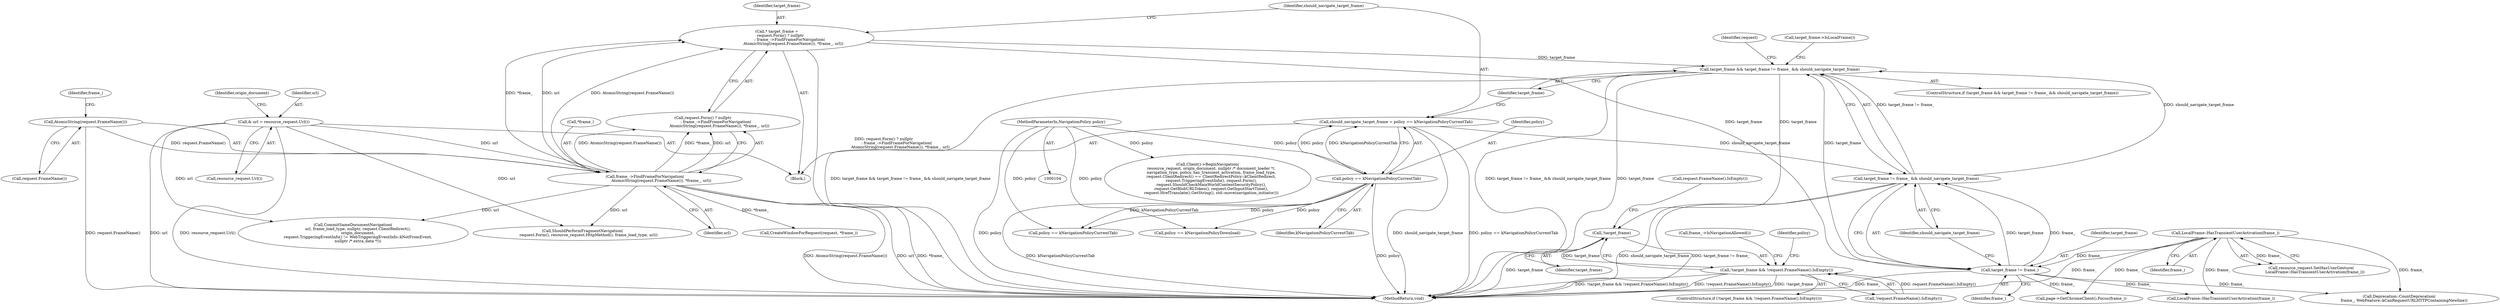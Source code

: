 digraph "0_Chrome_108147dfd1ea159fd3632ef92ccc4ab8952980c7_5@pointer" {
"1000169" [label="(Call,target_frame && target_frame != frame_ && should_navigate_target_frame)"];
"1000151" [label="(Call,* target_frame =\n      request.Form() ? nullptr\n                     : frame_->FindFrameForNavigation(\n                           AtomicString(request.FrameName()), *frame_, url))"];
"1000156" [label="(Call,frame_->FindFrameForNavigation(\n                           AtomicString(request.FrameName()), *frame_, url))"];
"1000157" [label="(Call,AtomicString(request.FrameName()))"];
"1000135" [label="(Call,& url = resource_request.Url())"];
"1000172" [label="(Call,target_frame != frame_)"];
"1000143" [label="(Call,LocalFrame::HasTransientUserActivation(frame_))"];
"1000171" [label="(Call,target_frame != frame_ && should_navigate_target_frame)"];
"1000163" [label="(Call,should_navigate_target_frame = policy == kNavigationPolicyCurrentTab)"];
"1000165" [label="(Call,policy == kNavigationPolicyCurrentTab)"];
"1000107" [label="(MethodParameterIn,NavigationPolicy policy)"];
"1000211" [label="(Call,!target_frame)"];
"1000210" [label="(Call,!target_frame && !request.FrameName().IsEmpty())"];
"1000168" [label="(ControlStructure,if (target_frame && target_frame != frame_ && should_navigate_target_frame))"];
"1000135" [label="(Call,& url = resource_request.Url())"];
"1000142" [label="(Call,resource_request.SetHasUserGesture(\n      LocalFrame::HasTransientUserActivation(frame_)))"];
"1000371" [label="(MethodReturn,void)"];
"1000217" [label="(Call,policy == kNavigationPolicyDownload)"];
"1000175" [label="(Identifier,should_navigate_target_frame)"];
"1000208" [label="(Identifier,request)"];
"1000163" [label="(Call,should_navigate_target_frame = policy == kNavigationPolicyCurrentTab)"];
"1000256" [label="(Call,policy == kNavigationPolicyCurrentTab)"];
"1000169" [label="(Call,target_frame && target_frame != frame_ && should_navigate_target_frame)"];
"1000179" [label="(Call,target_frame->IsLocalFrame())"];
"1000211" [label="(Call,!target_frame)"];
"1000174" [label="(Identifier,frame_)"];
"1000218" [label="(Identifier,policy)"];
"1000170" [label="(Identifier,target_frame)"];
"1000171" [label="(Call,target_frame != frame_ && should_navigate_target_frame)"];
"1000108" [label="(Block,)"];
"1000152" [label="(Identifier,target_frame)"];
"1000159" [label="(Call,*frame_)"];
"1000166" [label="(Identifier,policy)"];
"1000140" [label="(Identifier,origin_document)"];
"1000239" [label="(Call,frame_->IsNavigationAllowed())"];
"1000259" [label="(Call,ShouldPerformFragmentNavigation(\n          request.Form(), resource_request.HttpMethod(), frame_load_type, url))"];
"1000209" [label="(ControlStructure,if (!target_frame && !request.FrameName().IsEmpty()))"];
"1000213" [label="(Call,!request.FrameName().IsEmpty())"];
"1000161" [label="(Identifier,url)"];
"1000267" [label="(Call,CommitSameDocumentNavigation(\n        url, frame_load_type, nullptr, request.ClientRedirect(),\n        origin_document,\n        request.TriggeringEventInfo() != WebTriggeringEventInfo::kNotFromEvent,\n        nullptr /* extra_data */))"];
"1000151" [label="(Call,* target_frame =\n      request.Form() ? nullptr\n                     : frame_->FindFrameForNavigation(\n                           AtomicString(request.FrameName()), *frame_, url))"];
"1000153" [label="(Call,request.Form() ? nullptr\n                     : frame_->FindFrameForNavigation(\n                           AtomicString(request.FrameName()), *frame_, url))"];
"1000204" [label="(Call,page->GetChromeClient().Focus(frame_))"];
"1000143" [label="(Call,LocalFrame::HasTransientUserActivation(frame_))"];
"1000144" [label="(Identifier,frame_)"];
"1000160" [label="(Identifier,frame_)"];
"1000107" [label="(MethodParameterIn,NavigationPolicy policy)"];
"1000164" [label="(Identifier,should_navigate_target_frame)"];
"1000137" [label="(Call,resource_request.Url())"];
"1000173" [label="(Identifier,target_frame)"];
"1000352" [label="(Call,Client()->BeginNavigation(\n      resource_request, origin_document, nullptr /* document_loader */,\n      navigation_type, policy, has_transient_activation, frame_load_type,\n      request.ClientRedirect() == ClientRedirectPolicy::kClientRedirect,\n      request.TriggeringEventInfo(), request.Form(),\n      request.ShouldCheckMainWorldContentSecurityPolicy(),\n      request.GetBlobURLToken(), request.GetInputStartTime(),\n      request.HrefTranslate().GetString(), std::move(navigation_initiator)))"];
"1000212" [label="(Identifier,target_frame)"];
"1000165" [label="(Call,policy == kNavigationPolicyCurrentTab)"];
"1000231" [label="(Call,CreateWindowForRequest(request, *frame_))"];
"1000332" [label="(Call,Deprecation::CountDeprecation(\n        frame_, WebFeature::kCanRequestURLHTTPContainingNewline))"];
"1000156" [label="(Call,frame_->FindFrameForNavigation(\n                           AtomicString(request.FrameName()), *frame_, url))"];
"1000158" [label="(Call,request.FrameName())"];
"1000136" [label="(Identifier,url)"];
"1000210" [label="(Call,!target_frame && !request.FrameName().IsEmpty())"];
"1000167" [label="(Identifier,kNavigationPolicyCurrentTab)"];
"1000157" [label="(Call,AtomicString(request.FrameName()))"];
"1000214" [label="(Call,request.FrameName().IsEmpty())"];
"1000172" [label="(Call,target_frame != frame_)"];
"1000339" [label="(Call,LocalFrame::HasTransientUserActivation(frame_))"];
"1000169" -> "1000168"  [label="AST: "];
"1000169" -> "1000170"  [label="CFG: "];
"1000169" -> "1000171"  [label="CFG: "];
"1000170" -> "1000169"  [label="AST: "];
"1000171" -> "1000169"  [label="AST: "];
"1000179" -> "1000169"  [label="CFG: "];
"1000208" -> "1000169"  [label="CFG: "];
"1000169" -> "1000371"  [label="DDG: target_frame && target_frame != frame_ && should_navigate_target_frame"];
"1000169" -> "1000371"  [label="DDG: target_frame != frame_ && should_navigate_target_frame"];
"1000169" -> "1000371"  [label="DDG: target_frame"];
"1000151" -> "1000169"  [label="DDG: target_frame"];
"1000172" -> "1000169"  [label="DDG: target_frame"];
"1000171" -> "1000169"  [label="DDG: target_frame != frame_"];
"1000171" -> "1000169"  [label="DDG: should_navigate_target_frame"];
"1000169" -> "1000211"  [label="DDG: target_frame"];
"1000151" -> "1000108"  [label="AST: "];
"1000151" -> "1000153"  [label="CFG: "];
"1000152" -> "1000151"  [label="AST: "];
"1000153" -> "1000151"  [label="AST: "];
"1000164" -> "1000151"  [label="CFG: "];
"1000151" -> "1000371"  [label="DDG: request.Form() ? nullptr\n                     : frame_->FindFrameForNavigation(\n                           AtomicString(request.FrameName()), *frame_, url)"];
"1000156" -> "1000151"  [label="DDG: AtomicString(request.FrameName())"];
"1000156" -> "1000151"  [label="DDG: *frame_"];
"1000156" -> "1000151"  [label="DDG: url"];
"1000151" -> "1000172"  [label="DDG: target_frame"];
"1000156" -> "1000153"  [label="AST: "];
"1000156" -> "1000161"  [label="CFG: "];
"1000157" -> "1000156"  [label="AST: "];
"1000159" -> "1000156"  [label="AST: "];
"1000161" -> "1000156"  [label="AST: "];
"1000153" -> "1000156"  [label="CFG: "];
"1000156" -> "1000371"  [label="DDG: *frame_"];
"1000156" -> "1000371"  [label="DDG: AtomicString(request.FrameName())"];
"1000156" -> "1000371"  [label="DDG: url"];
"1000156" -> "1000153"  [label="DDG: AtomicString(request.FrameName())"];
"1000156" -> "1000153"  [label="DDG: *frame_"];
"1000156" -> "1000153"  [label="DDG: url"];
"1000157" -> "1000156"  [label="DDG: request.FrameName()"];
"1000135" -> "1000156"  [label="DDG: url"];
"1000156" -> "1000231"  [label="DDG: *frame_"];
"1000156" -> "1000259"  [label="DDG: url"];
"1000156" -> "1000267"  [label="DDG: url"];
"1000157" -> "1000158"  [label="CFG: "];
"1000158" -> "1000157"  [label="AST: "];
"1000160" -> "1000157"  [label="CFG: "];
"1000157" -> "1000371"  [label="DDG: request.FrameName()"];
"1000135" -> "1000108"  [label="AST: "];
"1000135" -> "1000137"  [label="CFG: "];
"1000136" -> "1000135"  [label="AST: "];
"1000137" -> "1000135"  [label="AST: "];
"1000140" -> "1000135"  [label="CFG: "];
"1000135" -> "1000371"  [label="DDG: url"];
"1000135" -> "1000371"  [label="DDG: resource_request.Url()"];
"1000135" -> "1000259"  [label="DDG: url"];
"1000135" -> "1000267"  [label="DDG: url"];
"1000172" -> "1000171"  [label="AST: "];
"1000172" -> "1000174"  [label="CFG: "];
"1000173" -> "1000172"  [label="AST: "];
"1000174" -> "1000172"  [label="AST: "];
"1000175" -> "1000172"  [label="CFG: "];
"1000171" -> "1000172"  [label="CFG: "];
"1000172" -> "1000371"  [label="DDG: frame_"];
"1000172" -> "1000171"  [label="DDG: target_frame"];
"1000172" -> "1000171"  [label="DDG: frame_"];
"1000143" -> "1000172"  [label="DDG: frame_"];
"1000172" -> "1000204"  [label="DDG: frame_"];
"1000172" -> "1000332"  [label="DDG: frame_"];
"1000172" -> "1000339"  [label="DDG: frame_"];
"1000143" -> "1000142"  [label="AST: "];
"1000143" -> "1000144"  [label="CFG: "];
"1000144" -> "1000143"  [label="AST: "];
"1000142" -> "1000143"  [label="CFG: "];
"1000143" -> "1000371"  [label="DDG: frame_"];
"1000143" -> "1000142"  [label="DDG: frame_"];
"1000143" -> "1000204"  [label="DDG: frame_"];
"1000143" -> "1000332"  [label="DDG: frame_"];
"1000143" -> "1000339"  [label="DDG: frame_"];
"1000171" -> "1000175"  [label="CFG: "];
"1000175" -> "1000171"  [label="AST: "];
"1000171" -> "1000371"  [label="DDG: target_frame != frame_"];
"1000171" -> "1000371"  [label="DDG: should_navigate_target_frame"];
"1000163" -> "1000171"  [label="DDG: should_navigate_target_frame"];
"1000163" -> "1000108"  [label="AST: "];
"1000163" -> "1000165"  [label="CFG: "];
"1000164" -> "1000163"  [label="AST: "];
"1000165" -> "1000163"  [label="AST: "];
"1000170" -> "1000163"  [label="CFG: "];
"1000163" -> "1000371"  [label="DDG: should_navigate_target_frame"];
"1000163" -> "1000371"  [label="DDG: policy == kNavigationPolicyCurrentTab"];
"1000165" -> "1000163"  [label="DDG: policy"];
"1000165" -> "1000163"  [label="DDG: kNavigationPolicyCurrentTab"];
"1000165" -> "1000167"  [label="CFG: "];
"1000166" -> "1000165"  [label="AST: "];
"1000167" -> "1000165"  [label="AST: "];
"1000165" -> "1000371"  [label="DDG: policy"];
"1000165" -> "1000371"  [label="DDG: kNavigationPolicyCurrentTab"];
"1000107" -> "1000165"  [label="DDG: policy"];
"1000165" -> "1000217"  [label="DDG: policy"];
"1000165" -> "1000256"  [label="DDG: policy"];
"1000165" -> "1000256"  [label="DDG: kNavigationPolicyCurrentTab"];
"1000107" -> "1000104"  [label="AST: "];
"1000107" -> "1000371"  [label="DDG: policy"];
"1000107" -> "1000217"  [label="DDG: policy"];
"1000107" -> "1000256"  [label="DDG: policy"];
"1000107" -> "1000352"  [label="DDG: policy"];
"1000211" -> "1000210"  [label="AST: "];
"1000211" -> "1000212"  [label="CFG: "];
"1000212" -> "1000211"  [label="AST: "];
"1000214" -> "1000211"  [label="CFG: "];
"1000210" -> "1000211"  [label="CFG: "];
"1000211" -> "1000371"  [label="DDG: target_frame"];
"1000211" -> "1000210"  [label="DDG: target_frame"];
"1000210" -> "1000209"  [label="AST: "];
"1000210" -> "1000213"  [label="CFG: "];
"1000213" -> "1000210"  [label="AST: "];
"1000218" -> "1000210"  [label="CFG: "];
"1000239" -> "1000210"  [label="CFG: "];
"1000210" -> "1000371"  [label="DDG: !target_frame && !request.FrameName().IsEmpty()"];
"1000210" -> "1000371"  [label="DDG: !request.FrameName().IsEmpty()"];
"1000210" -> "1000371"  [label="DDG: !target_frame"];
"1000213" -> "1000210"  [label="DDG: request.FrameName().IsEmpty()"];
}
